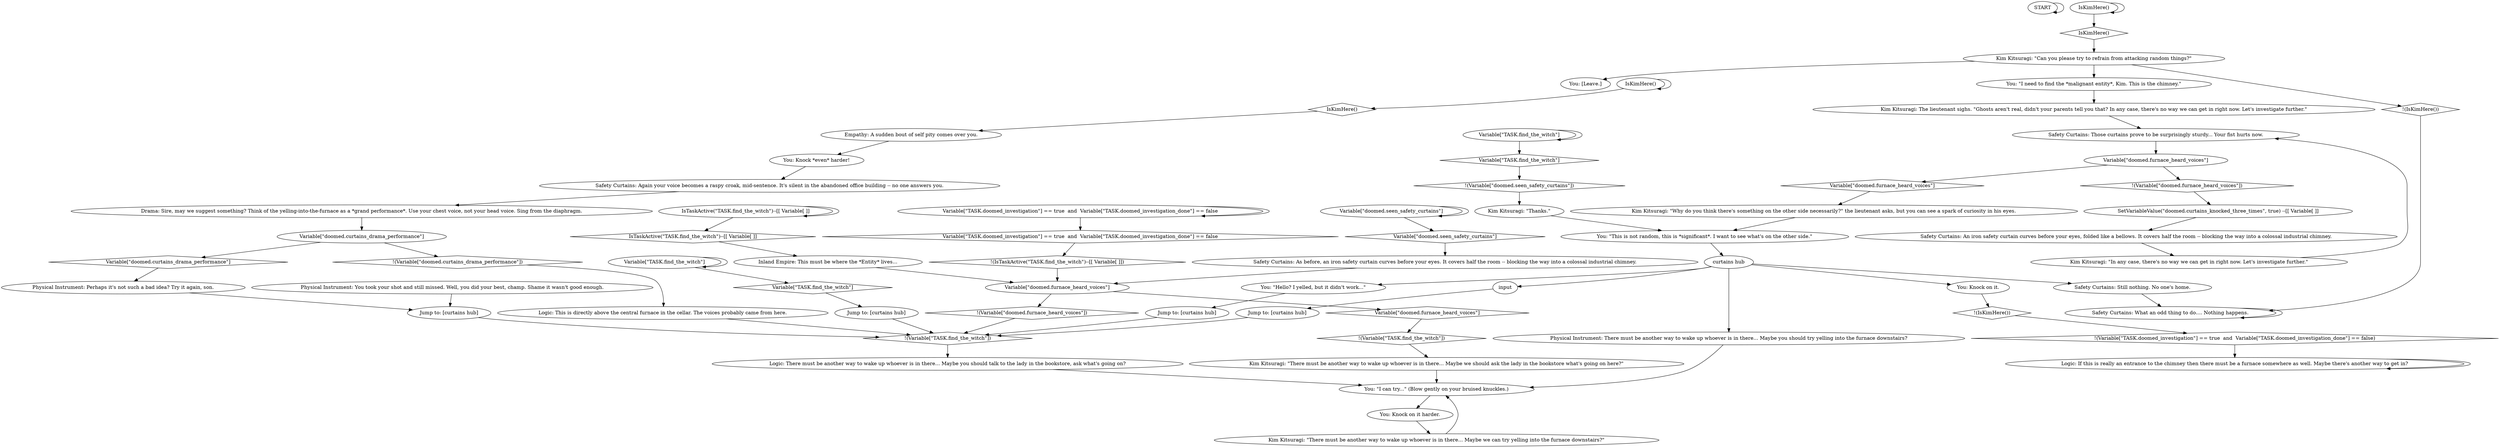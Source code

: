 # DOOMED / CURTAINS
# Safety Curtains blocking entrance to Dicemaker. (p.s. they are made of metal not wood, apparently)
# ==================================================
digraph G {
	  0 [label="START"];
	  1 [label="input"];
	  2 [label="You: Knock on it harder."];
	  3 [label="Kim Kitsuragi: \"Thanks.\""];
	  4 [label="Safety Curtains: An iron safety curtain curves before your eyes, folded like a bellows. It covers half the room -- blocking the way into a colossal industrial chimney."];
	  5 [label="Variable[\"TASK.doomed_investigation\"] == true  and  Variable[\"TASK.doomed_investigation_done\"] == false"];
	  6 [label="Variable[\"TASK.doomed_investigation\"] == true  and  Variable[\"TASK.doomed_investigation_done\"] == false", shape=diamond];
	  7 [label="!(Variable[\"TASK.doomed_investigation\"] == true  and  Variable[\"TASK.doomed_investigation_done\"] == false)", shape=diamond];
	  8 [label="Variable[\"TASK.find_the_witch\"]"];
	  9 [label="Variable[\"TASK.find_the_witch\"]", shape=diamond];
	  10 [label="!(Variable[\"TASK.find_the_witch\"])", shape=diamond];
	  11 [label="curtains hub"];
	  12 [label="Kim Kitsuragi: \"Why do you think there's something on the other side necessarily?\" the lieutenant asks, but you can see a spark of curiosity in his eyes."];
	  13 [label="IsKimHere()"];
	  14 [label="IsKimHere()", shape=diamond];
	  15 [label="!(IsKimHere())", shape=diamond];
	  16 [label="Safety Curtains: What an odd thing to do.... Nothing happens."];
	  17 [label="Jump to: [curtains hub]"];
	  18 [label="Variable[\"doomed.seen_safety_curtains\"]"];
	  19 [label="Variable[\"doomed.seen_safety_curtains\"]", shape=diamond];
	  20 [label="!(Variable[\"doomed.seen_safety_curtains\"])", shape=diamond];
	  21 [label="Physical Instrument: There must be another way to wake up whoever is in there... Maybe you should try yelling into the furnace downstairs?"];
	  22 [label="You: [Leave.]"];
	  23 [label="You: \"This is not random, this is *significant*. I want to see what's on the other side.\""];
	  24 [label="Kim Kitsuragi: \"In any case, there's no way we can get in right now. Let's investigate further.\""];
	  25 [label="IsTaskActive(\"TASK.find_the_witch\")--[[ Variable[ ]]"];
	  26 [label="IsTaskActive(\"TASK.find_the_witch\")--[[ Variable[ ]]", shape=diamond];
	  27 [label="!(IsTaskActive(\"TASK.find_the_witch\")--[[ Variable[ ]])", shape=diamond];
	  28 [label="Logic: If this is really an entrance to the chimney then there must be a furnace somewhere as well. Maybe there's another way to get in?"];
	  29 [label="IsKimHere()"];
	  30 [label="IsKimHere()", shape=diamond];
	  31 [label="!(IsKimHere())", shape=diamond];
	  32 [label="You: \"I can try...\" (Blow gently on your bruised knuckles.)"];
	  33 [label="Jump to: [curtains hub]"];
	  34 [label="Safety Curtains: Again your voice becomes a raspy croak, mid-sentence. It's silent in the abandoned office building -- no one answers you."];
	  35 [label="Safety Curtains: Those curtains prove to be surprisingly sturdy... Your fist hurts now."];
	  36 [label="Jump to: [curtains hub]"];
	  37 [label="Kim Kitsuragi: \"There must be another way to wake up whoever is in there... Maybe we can try yelling into the furnace downstairs?\""];
	  38 [label="Safety Curtains: Still nothing. No one's home."];
	  39 [label="You: Knock *even* harder!"];
	  40 [label="Drama: Sire, may we suggest something? Think of the yelling-into-the-furnace as a *grand performance*. Use your chest voice, not your head voice. Sing from the diaphragm."];
	  41 [label="Empathy: A sudden bout of self pity comes over you."];
	  42 [label="Variable[\"TASK.find_the_witch\"]"];
	  43 [label="Variable[\"TASK.find_the_witch\"]", shape=diamond];
	  44 [label="!(Variable[\"TASK.find_the_witch\"])", shape=diamond];
	  45 [label="Logic: This is directly above the central furnace in the cellar. The voices probably came from here."];
	  46 [label="Physical Instrument: You took your shot and still missed. Well, you did your best, champ. Shame it wasn't good enough."];
	  47 [label="Jump to: [curtains hub]"];
	  48 [label="Logic: There must be another way to wake up whoever is in there... Maybe you should talk to the lady in the bookstore, ask what's going on?"];
	  49 [label="Kim Kitsuragi: The lieutenant sighs. \"Ghosts aren't real, didn't your parents tell you that? In any case, there's no way we can get in right now. Let's investigate further.\""];
	  50 [label="Variable[\"doomed.curtains_drama_performance\"]"];
	  51 [label="Variable[\"doomed.curtains_drama_performance\"]", shape=diamond];
	  52 [label="!(Variable[\"doomed.curtains_drama_performance\"])", shape=diamond];
	  53 [label="SetVariableValue(\"doomed.curtains_knocked_three_times\", true) --[[ Variable[ ]]"];
	  54 [label="You: Knock on it."];
	  55 [label="You: \"I need to find the *malignant entity*, Kim. This is the chimney.\""];
	  56 [label="Variable[\"doomed.furnace_heard_voices\"]"];
	  57 [label="Variable[\"doomed.furnace_heard_voices\"]", shape=diamond];
	  58 [label="!(Variable[\"doomed.furnace_heard_voices\"])", shape=diamond];
	  59 [label="Physical Instrument: Perhaps it's not such a bad idea? Try it again, son."];
	  60 [label="You: \"Hello? I yelled, but it didn't work...\""];
	  61 [label="Safety Curtains: As before, an iron safety curtain curves before your eyes. It covers half the room -- blocking the way into a colossal industrial chimney."];
	  62 [label="Inland Empire: This must be where the *Entity* lives..."];
	  63 [label="Kim Kitsuragi: \"There must be another way to wake up whoever is in there... Maybe we should ask the lady in the bookstore what's going on here?\""];
	  64 [label="Kim Kitsuragi: \"Can you please try to refrain from attacking random things?\""];
	  65 [label="Variable[\"doomed.furnace_heard_voices\"]"];
	  66 [label="Variable[\"doomed.furnace_heard_voices\"]", shape=diamond];
	  67 [label="!(Variable[\"doomed.furnace_heard_voices\"])", shape=diamond];
	  0 -> 0
	  1 -> 17
	  2 -> 37
	  3 -> 23
	  4 -> 24
	  5 -> 5
	  5 -> 6
	  6 -> 27
	  7 -> 28
	  8 -> 8
	  8 -> 9
	  9 -> 20
	  10 -> 48
	  11 -> 1
	  11 -> 38
	  11 -> 21
	  11 -> 54
	  11 -> 60
	  12 -> 23
	  13 -> 13
	  13 -> 14
	  14 -> 41
	  15 -> 7
	  16 -> 16
	  17 -> 10
	  18 -> 18
	  18 -> 19
	  19 -> 61
	  20 -> 3
	  21 -> 32
	  23 -> 11
	  24 -> 35
	  25 -> 25
	  25 -> 26
	  26 -> 62
	  27 -> 65
	  28 -> 28
	  29 -> 29
	  29 -> 30
	  30 -> 64
	  31 -> 16
	  32 -> 2
	  33 -> 10
	  34 -> 40
	  35 -> 56
	  36 -> 10
	  37 -> 32
	  38 -> 16
	  39 -> 34
	  40 -> 50
	  41 -> 39
	  42 -> 42
	  42 -> 43
	  43 -> 36
	  44 -> 63
	  45 -> 10
	  46 -> 47
	  47 -> 10
	  48 -> 32
	  49 -> 35
	  50 -> 51
	  50 -> 52
	  51 -> 59
	  52 -> 45
	  53 -> 4
	  54 -> 15
	  55 -> 49
	  56 -> 57
	  56 -> 58
	  57 -> 12
	  58 -> 53
	  59 -> 47
	  60 -> 33
	  61 -> 65
	  62 -> 65
	  63 -> 32
	  64 -> 31
	  64 -> 22
	  64 -> 55
	  65 -> 66
	  65 -> 67
	  66 -> 44
	  67 -> 10
}

